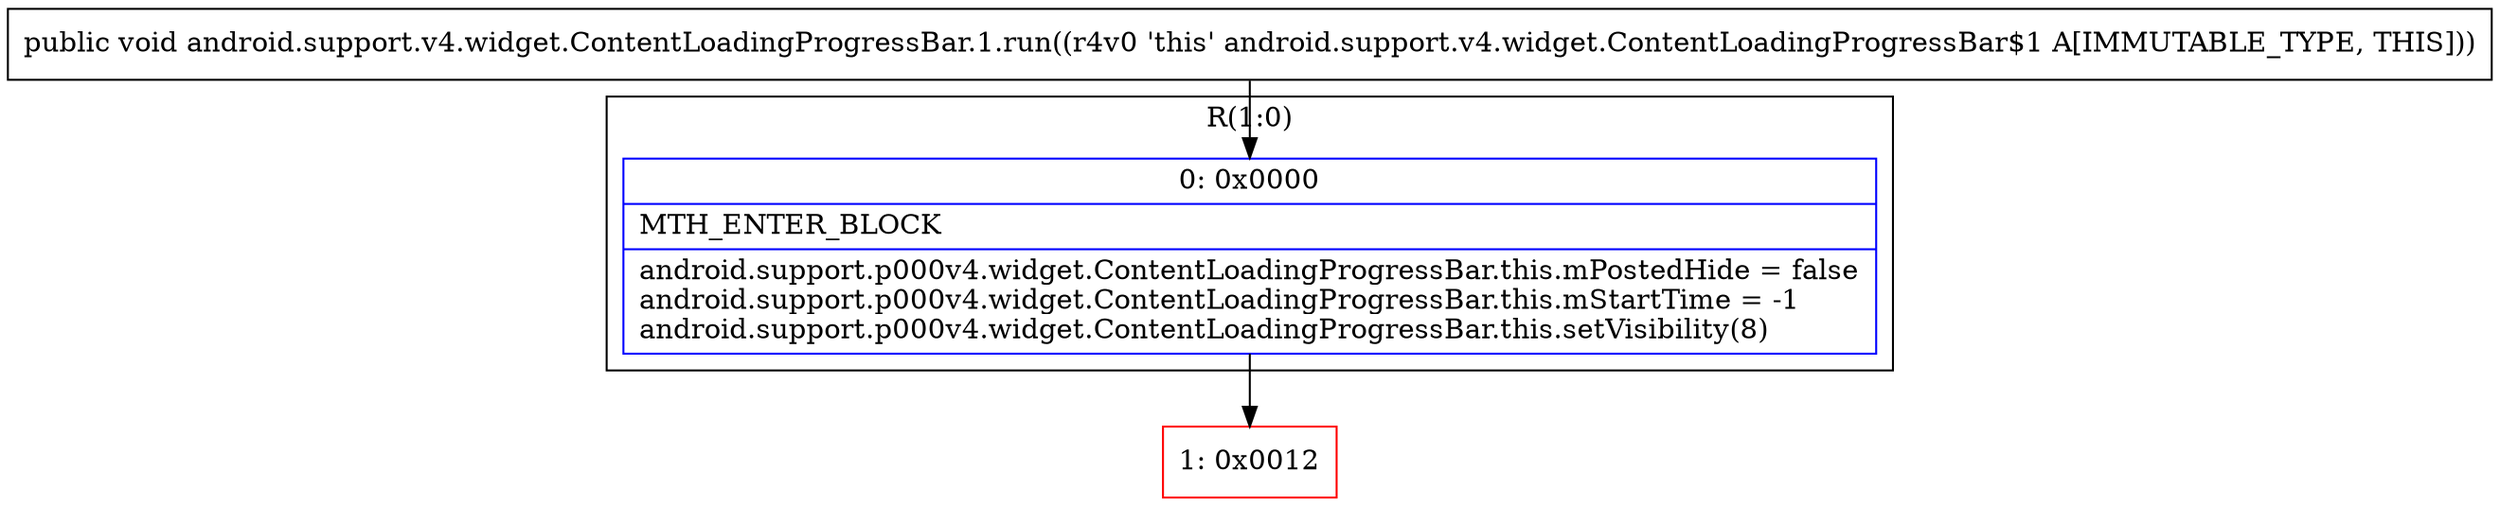 digraph "CFG forandroid.support.v4.widget.ContentLoadingProgressBar.1.run()V" {
subgraph cluster_Region_793286172 {
label = "R(1:0)";
node [shape=record,color=blue];
Node_0 [shape=record,label="{0\:\ 0x0000|MTH_ENTER_BLOCK\l|android.support.p000v4.widget.ContentLoadingProgressBar.this.mPostedHide = false\landroid.support.p000v4.widget.ContentLoadingProgressBar.this.mStartTime = \-1\landroid.support.p000v4.widget.ContentLoadingProgressBar.this.setVisibility(8)\l}"];
}
Node_1 [shape=record,color=red,label="{1\:\ 0x0012}"];
MethodNode[shape=record,label="{public void android.support.v4.widget.ContentLoadingProgressBar.1.run((r4v0 'this' android.support.v4.widget.ContentLoadingProgressBar$1 A[IMMUTABLE_TYPE, THIS])) }"];
MethodNode -> Node_0;
Node_0 -> Node_1;
}

